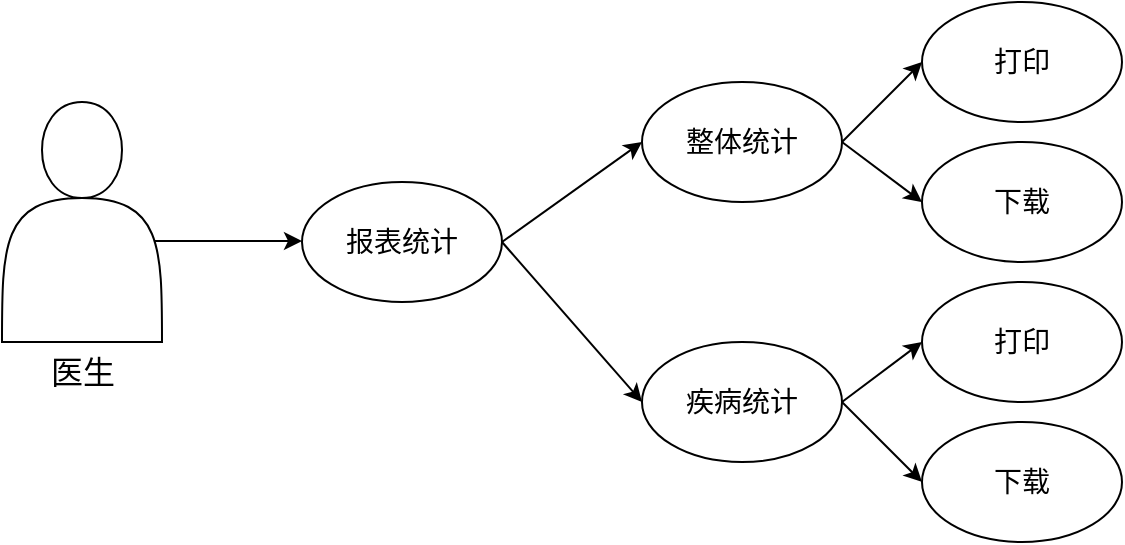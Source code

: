 <mxfile version="26.2.3">
  <diagram name="第 1 页" id="CN1bkAVNUNSqw8Xy8RyV">
    <mxGraphModel dx="1036" dy="574" grid="1" gridSize="10" guides="1" tooltips="1" connect="1" arrows="1" fold="1" page="1" pageScale="1" pageWidth="827" pageHeight="1169" math="0" shadow="0">
      <root>
        <mxCell id="0" />
        <mxCell id="1" parent="0" />
        <mxCell id="pN44KU4ayDY2uJZS332P-33" value="医生" style="text;html=1;align=center;verticalAlign=middle;resizable=0;points=[];autosize=1;strokeColor=none;fillColor=none;fontSize=16;" vertex="1" parent="1">
          <mxGeometry x="80" y="300" width="60" height="30" as="geometry" />
        </mxCell>
        <mxCell id="pN44KU4ayDY2uJZS332P-35" value="" style="endArrow=classic;html=1;rounded=0;entryX=0;entryY=0.5;entryDx=0;entryDy=0;" edge="1" parent="1">
          <mxGeometry width="50" height="50" relative="1" as="geometry">
            <mxPoint x="140" y="249.5" as="sourcePoint" />
            <mxPoint x="220" y="249.5" as="targetPoint" />
          </mxGeometry>
        </mxCell>
        <mxCell id="pN44KU4ayDY2uJZS332P-36" value="报表统计" style="ellipse;whiteSpace=wrap;html=1;fontSize=14;" vertex="1" parent="1">
          <mxGeometry x="220" y="220" width="100" height="60" as="geometry" />
        </mxCell>
        <mxCell id="pN44KU4ayDY2uJZS332P-39" value="" style="shape=actor;whiteSpace=wrap;html=1;" vertex="1" parent="1">
          <mxGeometry x="70" y="180" width="80" height="120" as="geometry" />
        </mxCell>
        <mxCell id="pN44KU4ayDY2uJZS332P-40" value="" style="endArrow=classic;html=1;rounded=0;exitX=1;exitY=0.5;exitDx=0;exitDy=0;entryX=0;entryY=0.5;entryDx=0;entryDy=0;" edge="1" parent="1" source="pN44KU4ayDY2uJZS332P-36" target="pN44KU4ayDY2uJZS332P-42">
          <mxGeometry width="50" height="50" relative="1" as="geometry">
            <mxPoint x="390" y="320" as="sourcePoint" />
            <mxPoint x="390" y="180" as="targetPoint" />
          </mxGeometry>
        </mxCell>
        <mxCell id="pN44KU4ayDY2uJZS332P-42" value="整体统计" style="ellipse;whiteSpace=wrap;html=1;fontSize=14;" vertex="1" parent="1">
          <mxGeometry x="390" y="170" width="100" height="60" as="geometry" />
        </mxCell>
        <mxCell id="pN44KU4ayDY2uJZS332P-45" value="" style="endArrow=classic;html=1;rounded=0;exitX=1;exitY=0.5;exitDx=0;exitDy=0;entryX=0;entryY=0.5;entryDx=0;entryDy=0;" edge="1" parent="1" target="pN44KU4ayDY2uJZS332P-46" source="pN44KU4ayDY2uJZS332P-36">
          <mxGeometry width="50" height="50" relative="1" as="geometry">
            <mxPoint x="350" y="380" as="sourcePoint" />
            <mxPoint x="420" y="310" as="targetPoint" />
          </mxGeometry>
        </mxCell>
        <mxCell id="pN44KU4ayDY2uJZS332P-46" value="疾病统计" style="ellipse;whiteSpace=wrap;html=1;fontSize=14;" vertex="1" parent="1">
          <mxGeometry x="390" y="300" width="100" height="60" as="geometry" />
        </mxCell>
        <mxCell id="pN44KU4ayDY2uJZS332P-67" value="" style="endArrow=classic;html=1;rounded=0;exitX=1;exitY=0.5;exitDx=0;exitDy=0;entryX=0;entryY=0.5;entryDx=0;entryDy=0;" edge="1" parent="1" target="pN44KU4ayDY2uJZS332P-73" source="pN44KU4ayDY2uJZS332P-42">
          <mxGeometry width="50" height="50" relative="1" as="geometry">
            <mxPoint x="500" y="355" as="sourcePoint" />
            <mxPoint x="560" y="270" as="targetPoint" />
          </mxGeometry>
        </mxCell>
        <mxCell id="pN44KU4ayDY2uJZS332P-73" value="打印" style="ellipse;whiteSpace=wrap;html=1;fontSize=14;" vertex="1" parent="1">
          <mxGeometry x="530" y="130" width="100" height="60" as="geometry" />
        </mxCell>
        <mxCell id="pN44KU4ayDY2uJZS332P-75" value="" style="endArrow=classic;html=1;rounded=0;exitX=1;exitY=0.5;exitDx=0;exitDy=0;entryX=0;entryY=0.5;entryDx=0;entryDy=0;" edge="1" parent="1" source="pN44KU4ayDY2uJZS332P-42" target="pN44KU4ayDY2uJZS332P-76">
          <mxGeometry width="50" height="50" relative="1" as="geometry">
            <mxPoint x="390" y="320" as="sourcePoint" />
            <mxPoint x="550" y="250" as="targetPoint" />
          </mxGeometry>
        </mxCell>
        <mxCell id="pN44KU4ayDY2uJZS332P-76" value="下载" style="ellipse;whiteSpace=wrap;html=1;fontSize=14;" vertex="1" parent="1">
          <mxGeometry x="530" y="200" width="100" height="60" as="geometry" />
        </mxCell>
        <mxCell id="pN44KU4ayDY2uJZS332P-77" value="打印" style="ellipse;whiteSpace=wrap;html=1;fontSize=14;" vertex="1" parent="1">
          <mxGeometry x="530" y="270" width="100" height="60" as="geometry" />
        </mxCell>
        <mxCell id="pN44KU4ayDY2uJZS332P-78" value="下载" style="ellipse;whiteSpace=wrap;html=1;fontSize=14;" vertex="1" parent="1">
          <mxGeometry x="530" y="340" width="100" height="60" as="geometry" />
        </mxCell>
        <mxCell id="pN44KU4ayDY2uJZS332P-79" value="" style="endArrow=classic;html=1;rounded=0;entryX=0;entryY=0.5;entryDx=0;entryDy=0;exitX=1;exitY=0.5;exitDx=0;exitDy=0;" edge="1" parent="1" source="pN44KU4ayDY2uJZS332P-46" target="pN44KU4ayDY2uJZS332P-77">
          <mxGeometry width="50" height="50" relative="1" as="geometry">
            <mxPoint x="460" y="300" as="sourcePoint" />
            <mxPoint x="540" y="170" as="targetPoint" />
          </mxGeometry>
        </mxCell>
        <mxCell id="pN44KU4ayDY2uJZS332P-80" value="" style="endArrow=classic;html=1;rounded=0;exitX=1;exitY=0.5;exitDx=0;exitDy=0;entryX=0;entryY=0.5;entryDx=0;entryDy=0;" edge="1" parent="1" source="pN44KU4ayDY2uJZS332P-46" target="pN44KU4ayDY2uJZS332P-78">
          <mxGeometry width="50" height="50" relative="1" as="geometry">
            <mxPoint x="500" y="210" as="sourcePoint" />
            <mxPoint x="540" y="250" as="targetPoint" />
          </mxGeometry>
        </mxCell>
      </root>
    </mxGraphModel>
  </diagram>
</mxfile>
